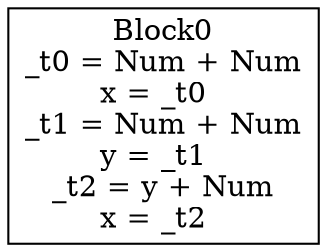 digraph G {
	Block0 [shape=box, label="Block0\n_t0 = Num + Num\nx = _t0  \n_t1 = Num + Num\ny = _t1  \n_t2 = y + Num\nx = _t2  \n"];
}
